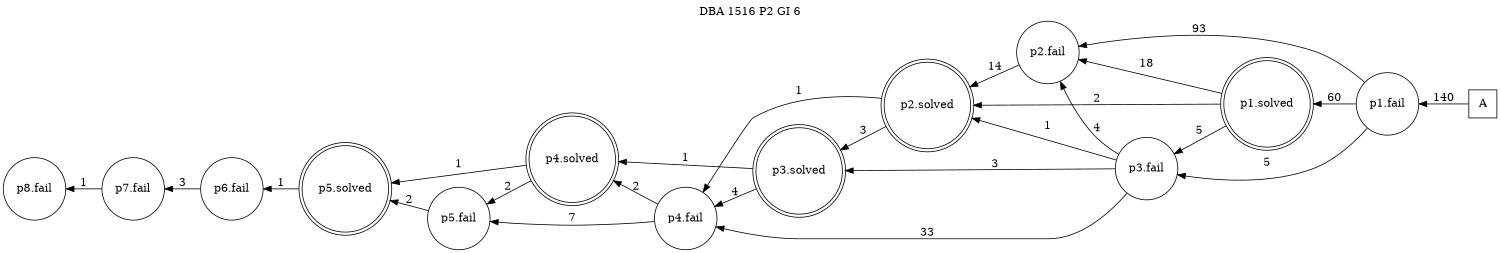 digraph DBA_1516_P2_GI_6 {
labelloc="tl"
label= " DBA 1516 P2 GI 6 "
rankdir="RL";
graph [ size=" 10 , 10 !"]

"A" [shape="square" label="A"]
"p1.fail" [shape="circle" label="p1.fail"]
"p2.fail" [shape="circle" label="p2.fail"]
"p1.solved" [shape="doublecircle" label="p1.solved"]
"p3.fail" [shape="circle" label="p3.fail"]
"p4.fail" [shape="circle" label="p4.fail"]
"p5.fail" [shape="circle" label="p5.fail"]
"p2.solved" [shape="doublecircle" label="p2.solved"]
"p3.solved" [shape="doublecircle" label="p3.solved"]
"p4.solved" [shape="doublecircle" label="p4.solved"]
"p5.solved" [shape="doublecircle" label="p5.solved"]
"p6.fail" [shape="circle" label="p6.fail"]
"p7.fail" [shape="circle" label="p7.fail"]
"p8.fail" [shape="circle" label="p8.fail"]
"A" -> "p1.fail" [ label=140]
"p1.fail" -> "p2.fail" [ label=93]
"p1.fail" -> "p1.solved" [ label=60]
"p1.fail" -> "p3.fail" [ label=5]
"p2.fail" -> "p2.solved" [ label=14]
"p1.solved" -> "p2.fail" [ label=18]
"p1.solved" -> "p3.fail" [ label=5]
"p1.solved" -> "p2.solved" [ label=2]
"p3.fail" -> "p2.fail" [ label=4]
"p3.fail" -> "p4.fail" [ label=33]
"p3.fail" -> "p2.solved" [ label=1]
"p3.fail" -> "p3.solved" [ label=3]
"p4.fail" -> "p5.fail" [ label=7]
"p4.fail" -> "p4.solved" [ label=2]
"p5.fail" -> "p5.solved" [ label=2]
"p2.solved" -> "p4.fail" [ label=1]
"p2.solved" -> "p3.solved" [ label=3]
"p3.solved" -> "p4.fail" [ label=4]
"p3.solved" -> "p4.solved" [ label=1]
"p4.solved" -> "p5.fail" [ label=2]
"p4.solved" -> "p5.solved" [ label=1]
"p5.solved" -> "p6.fail" [ label=1]
"p6.fail" -> "p7.fail" [ label=3]
"p7.fail" -> "p8.fail" [ label=1]
}
